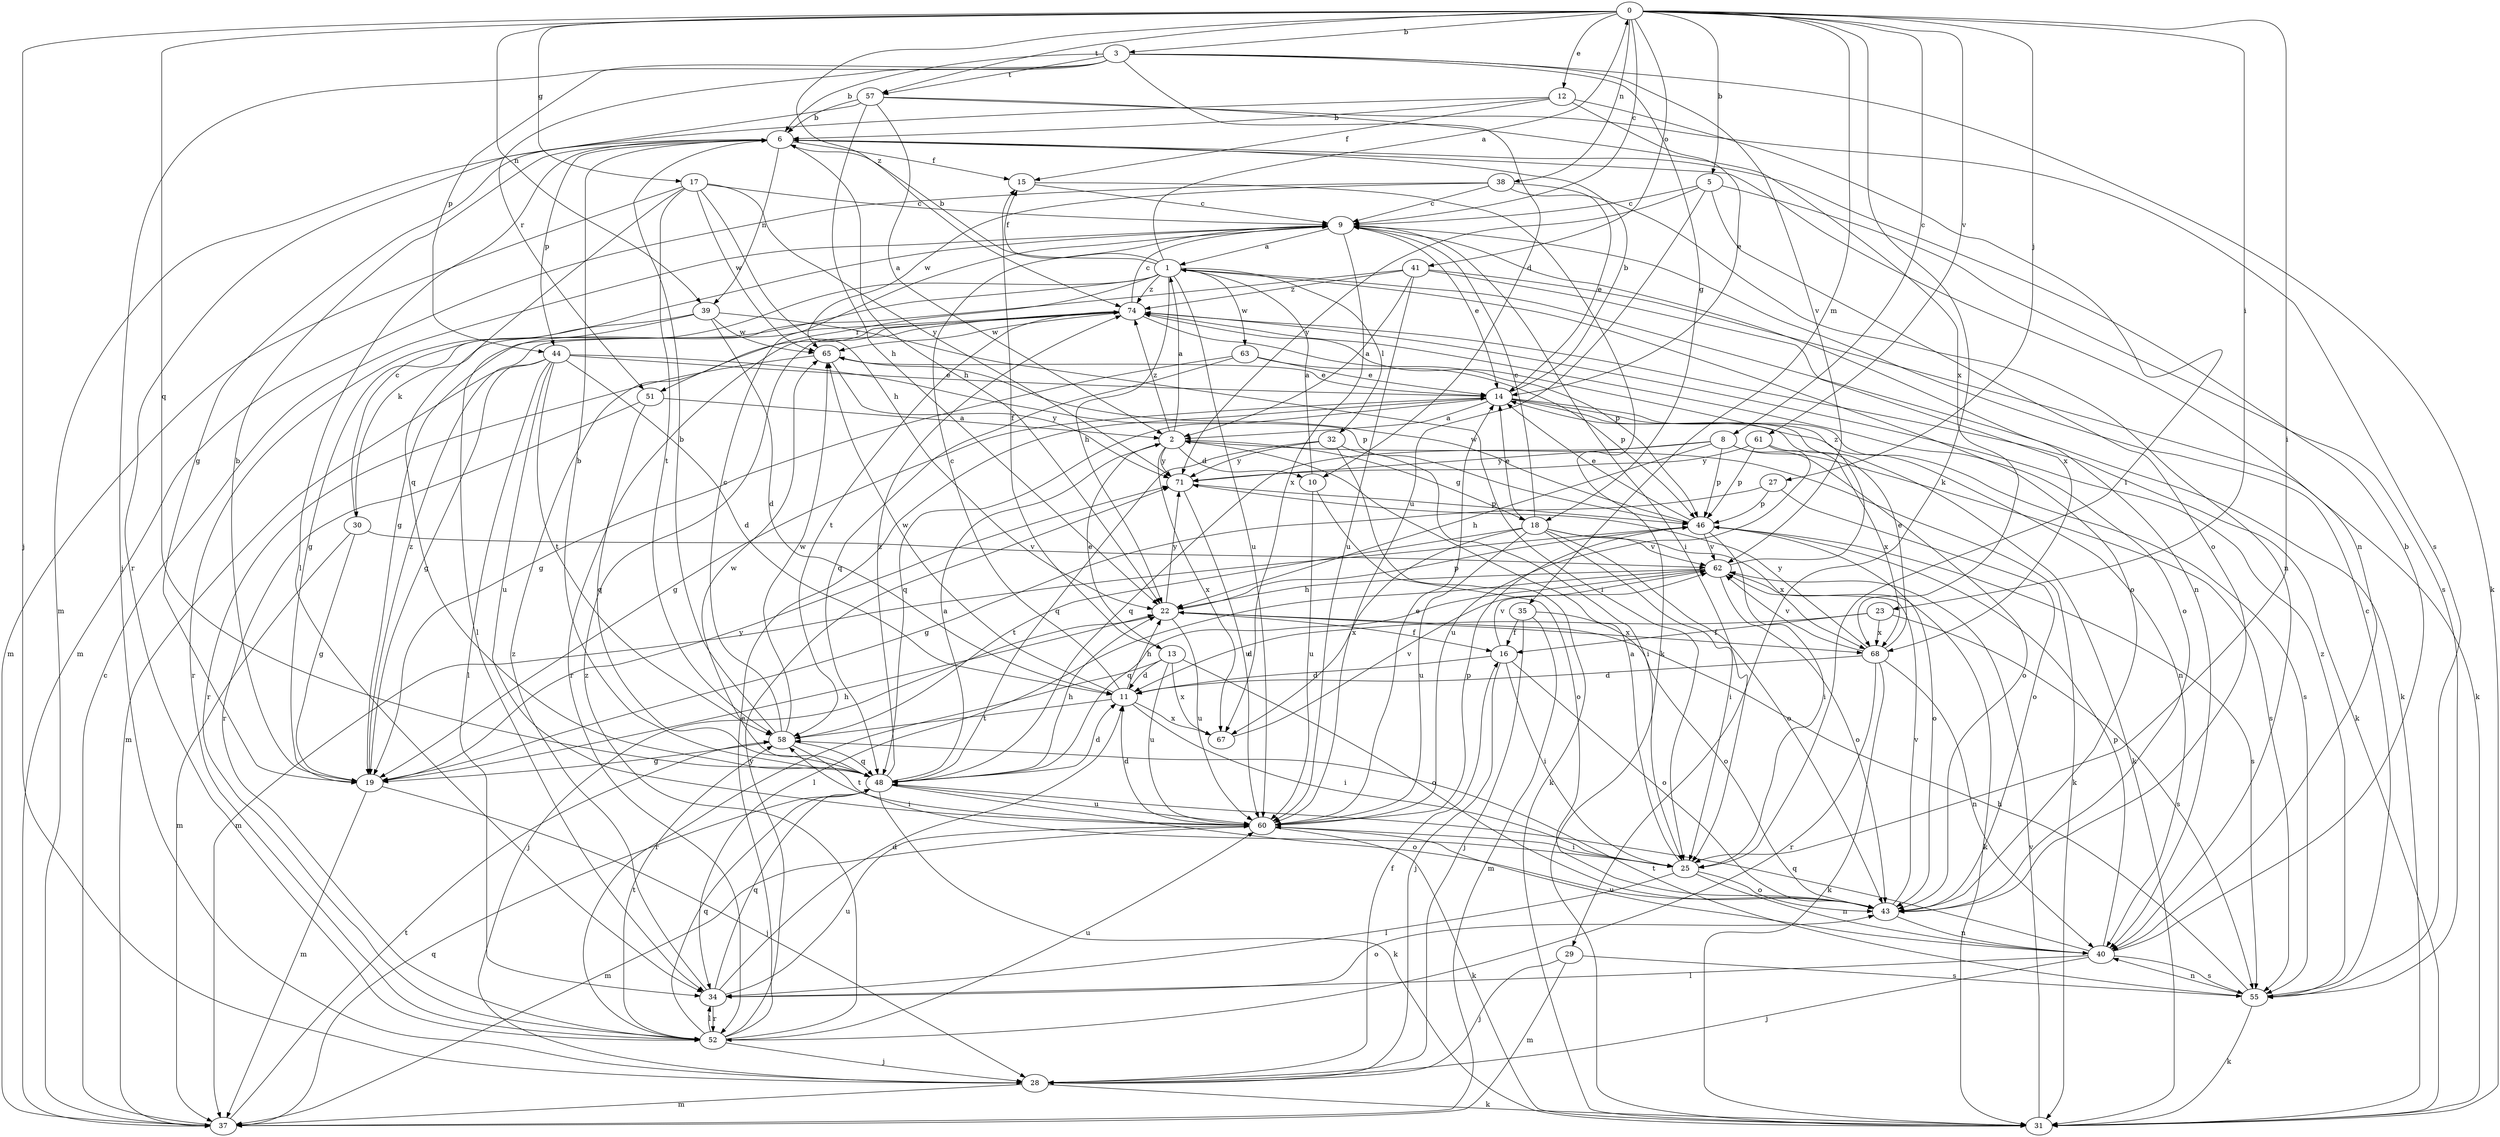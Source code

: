 strict digraph  {
0;
1;
2;
3;
5;
6;
8;
9;
10;
11;
12;
13;
14;
15;
16;
17;
18;
19;
22;
23;
25;
27;
28;
29;
30;
31;
32;
34;
35;
37;
38;
39;
40;
41;
43;
44;
46;
48;
51;
52;
55;
57;
58;
60;
61;
62;
63;
65;
67;
68;
71;
74;
0 -> 3  [label=b];
0 -> 5  [label=b];
0 -> 8  [label=c];
0 -> 9  [label=c];
0 -> 12  [label=e];
0 -> 17  [label=g];
0 -> 23  [label=i];
0 -> 25  [label=i];
0 -> 27  [label=j];
0 -> 28  [label=j];
0 -> 29  [label=k];
0 -> 35  [label=m];
0 -> 38  [label=n];
0 -> 39  [label=n];
0 -> 41  [label=o];
0 -> 48  [label=q];
0 -> 57  [label=t];
0 -> 61  [label=v];
0 -> 74  [label=z];
1 -> 0  [label=a];
1 -> 6  [label=b];
1 -> 15  [label=f];
1 -> 22  [label=h];
1 -> 30  [label=k];
1 -> 31  [label=k];
1 -> 32  [label=l];
1 -> 34  [label=l];
1 -> 43  [label=o];
1 -> 51  [label=r];
1 -> 60  [label=u];
1 -> 63  [label=w];
1 -> 74  [label=z];
2 -> 1  [label=a];
2 -> 10  [label=d];
2 -> 13  [label=e];
2 -> 18  [label=g];
2 -> 31  [label=k];
2 -> 67  [label=x];
2 -> 71  [label=y];
2 -> 74  [label=z];
3 -> 6  [label=b];
3 -> 10  [label=d];
3 -> 18  [label=g];
3 -> 28  [label=j];
3 -> 31  [label=k];
3 -> 44  [label=p];
3 -> 51  [label=r];
3 -> 57  [label=t];
3 -> 62  [label=v];
5 -> 9  [label=c];
5 -> 43  [label=o];
5 -> 55  [label=s];
5 -> 60  [label=u];
5 -> 71  [label=y];
6 -> 15  [label=f];
6 -> 19  [label=g];
6 -> 22  [label=h];
6 -> 34  [label=l];
6 -> 39  [label=n];
6 -> 40  [label=n];
6 -> 44  [label=p];
8 -> 22  [label=h];
8 -> 43  [label=o];
8 -> 46  [label=p];
8 -> 48  [label=q];
8 -> 55  [label=s];
8 -> 71  [label=y];
9 -> 1  [label=a];
9 -> 14  [label=e];
9 -> 25  [label=i];
9 -> 40  [label=n];
9 -> 67  [label=x];
10 -> 1  [label=a];
10 -> 43  [label=o];
10 -> 60  [label=u];
11 -> 9  [label=c];
11 -> 22  [label=h];
11 -> 25  [label=i];
11 -> 58  [label=t];
11 -> 65  [label=w];
11 -> 67  [label=x];
12 -> 6  [label=b];
12 -> 14  [label=e];
12 -> 15  [label=f];
12 -> 25  [label=i];
12 -> 37  [label=m];
13 -> 11  [label=d];
13 -> 15  [label=f];
13 -> 43  [label=o];
13 -> 52  [label=r];
13 -> 60  [label=u];
13 -> 67  [label=x];
14 -> 2  [label=a];
14 -> 6  [label=b];
14 -> 19  [label=g];
14 -> 31  [label=k];
14 -> 40  [label=n];
14 -> 48  [label=q];
14 -> 55  [label=s];
15 -> 9  [label=c];
15 -> 31  [label=k];
16 -> 11  [label=d];
16 -> 25  [label=i];
16 -> 28  [label=j];
16 -> 43  [label=o];
16 -> 62  [label=v];
17 -> 9  [label=c];
17 -> 22  [label=h];
17 -> 37  [label=m];
17 -> 48  [label=q];
17 -> 58  [label=t];
17 -> 65  [label=w];
17 -> 71  [label=y];
18 -> 9  [label=c];
18 -> 14  [label=e];
18 -> 25  [label=i];
18 -> 43  [label=o];
18 -> 58  [label=t];
18 -> 60  [label=u];
18 -> 62  [label=v];
18 -> 67  [label=x];
18 -> 68  [label=x];
19 -> 6  [label=b];
19 -> 22  [label=h];
19 -> 28  [label=j];
19 -> 37  [label=m];
19 -> 71  [label=y];
19 -> 74  [label=z];
22 -> 16  [label=f];
22 -> 28  [label=j];
22 -> 46  [label=p];
22 -> 60  [label=u];
22 -> 68  [label=x];
22 -> 71  [label=y];
23 -> 11  [label=d];
23 -> 16  [label=f];
23 -> 55  [label=s];
23 -> 68  [label=x];
25 -> 2  [label=a];
25 -> 34  [label=l];
25 -> 40  [label=n];
25 -> 43  [label=o];
27 -> 19  [label=g];
27 -> 43  [label=o];
27 -> 46  [label=p];
28 -> 16  [label=f];
28 -> 31  [label=k];
28 -> 37  [label=m];
29 -> 28  [label=j];
29 -> 37  [label=m];
29 -> 55  [label=s];
30 -> 9  [label=c];
30 -> 19  [label=g];
30 -> 37  [label=m];
30 -> 62  [label=v];
31 -> 62  [label=v];
32 -> 25  [label=i];
32 -> 31  [label=k];
32 -> 48  [label=q];
32 -> 71  [label=y];
34 -> 11  [label=d];
34 -> 43  [label=o];
34 -> 48  [label=q];
34 -> 52  [label=r];
34 -> 60  [label=u];
34 -> 74  [label=z];
35 -> 16  [label=f];
35 -> 28  [label=j];
35 -> 37  [label=m];
35 -> 43  [label=o];
37 -> 9  [label=c];
37 -> 48  [label=q];
37 -> 58  [label=t];
38 -> 9  [label=c];
38 -> 14  [label=e];
38 -> 37  [label=m];
38 -> 40  [label=n];
38 -> 65  [label=w];
39 -> 11  [label=d];
39 -> 19  [label=g];
39 -> 25  [label=i];
39 -> 52  [label=r];
39 -> 65  [label=w];
40 -> 6  [label=b];
40 -> 28  [label=j];
40 -> 34  [label=l];
40 -> 46  [label=p];
40 -> 48  [label=q];
40 -> 55  [label=s];
40 -> 60  [label=u];
41 -> 2  [label=a];
41 -> 19  [label=g];
41 -> 31  [label=k];
41 -> 60  [label=u];
41 -> 68  [label=x];
41 -> 74  [label=z];
43 -> 40  [label=n];
43 -> 62  [label=v];
44 -> 11  [label=d];
44 -> 14  [label=e];
44 -> 19  [label=g];
44 -> 34  [label=l];
44 -> 37  [label=m];
44 -> 46  [label=p];
44 -> 58  [label=t];
44 -> 60  [label=u];
46 -> 14  [label=e];
46 -> 25  [label=i];
46 -> 37  [label=m];
46 -> 43  [label=o];
46 -> 55  [label=s];
46 -> 62  [label=v];
46 -> 65  [label=w];
48 -> 2  [label=a];
48 -> 6  [label=b];
48 -> 11  [label=d];
48 -> 22  [label=h];
48 -> 31  [label=k];
48 -> 43  [label=o];
48 -> 60  [label=u];
48 -> 65  [label=w];
48 -> 74  [label=z];
51 -> 2  [label=a];
51 -> 48  [label=q];
51 -> 52  [label=r];
52 -> 14  [label=e];
52 -> 28  [label=j];
52 -> 34  [label=l];
52 -> 48  [label=q];
52 -> 58  [label=t];
52 -> 60  [label=u];
52 -> 71  [label=y];
52 -> 74  [label=z];
55 -> 9  [label=c];
55 -> 22  [label=h];
55 -> 31  [label=k];
55 -> 40  [label=n];
55 -> 58  [label=t];
55 -> 74  [label=z];
57 -> 2  [label=a];
57 -> 6  [label=b];
57 -> 22  [label=h];
57 -> 52  [label=r];
57 -> 55  [label=s];
57 -> 68  [label=x];
58 -> 6  [label=b];
58 -> 9  [label=c];
58 -> 19  [label=g];
58 -> 25  [label=i];
58 -> 48  [label=q];
58 -> 65  [label=w];
60 -> 11  [label=d];
60 -> 14  [label=e];
60 -> 25  [label=i];
60 -> 31  [label=k];
60 -> 37  [label=m];
60 -> 46  [label=p];
60 -> 58  [label=t];
61 -> 46  [label=p];
61 -> 60  [label=u];
61 -> 68  [label=x];
61 -> 71  [label=y];
62 -> 22  [label=h];
62 -> 31  [label=k];
62 -> 34  [label=l];
62 -> 43  [label=o];
62 -> 48  [label=q];
62 -> 74  [label=z];
63 -> 14  [label=e];
63 -> 19  [label=g];
63 -> 46  [label=p];
63 -> 48  [label=q];
65 -> 14  [label=e];
65 -> 52  [label=r];
65 -> 71  [label=y];
67 -> 62  [label=v];
68 -> 11  [label=d];
68 -> 14  [label=e];
68 -> 31  [label=k];
68 -> 40  [label=n];
68 -> 52  [label=r];
68 -> 62  [label=v];
68 -> 71  [label=y];
71 -> 46  [label=p];
71 -> 60  [label=u];
74 -> 9  [label=c];
74 -> 31  [label=k];
74 -> 43  [label=o];
74 -> 46  [label=p];
74 -> 52  [label=r];
74 -> 58  [label=t];
74 -> 65  [label=w];
}
